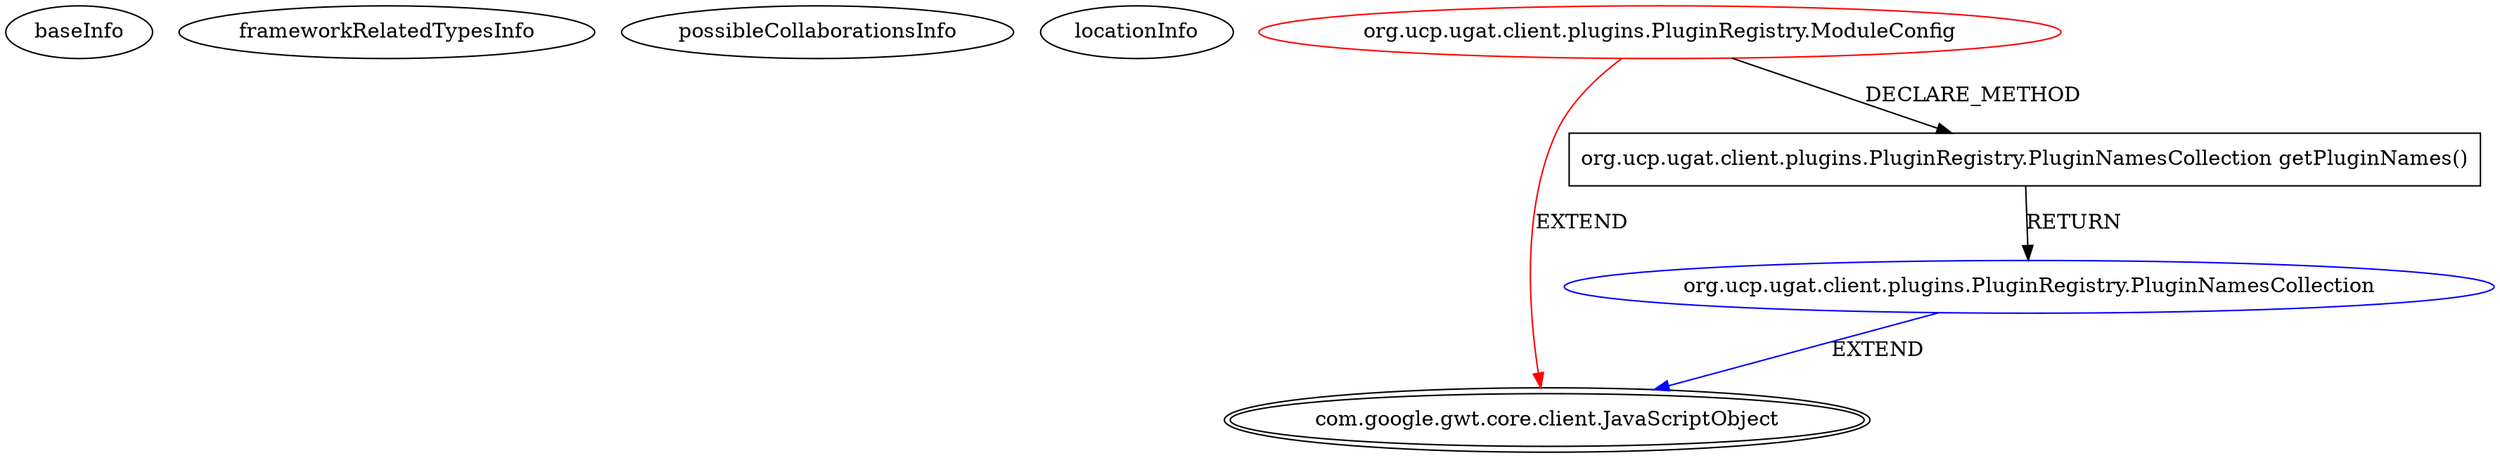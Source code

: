 digraph {
baseInfo[graphId=3078,category="extension_graph",isAnonymous=false,possibleRelation=true]
frameworkRelatedTypesInfo[0="com.google.gwt.core.client.JavaScriptObject"]
possibleCollaborationsInfo[0="3078~CLIENT_METHOD_DECLARATION-RETURN_TYPE-~com.google.gwt.core.client.JavaScriptObject ~com.google.gwt.core.client.JavaScriptObject ~false~false"]
locationInfo[projectName="hmiguellima-ugat",filePath="/hmiguellima-ugat/ugat-master/src/org/ucp/ugat/client/plugins/PluginRegistry.java",contextSignature="ModuleConfig",graphId="3078"]
0[label="org.ucp.ugat.client.plugins.PluginRegistry.ModuleConfig",vertexType="ROOT_CLIENT_CLASS_DECLARATION",isFrameworkType=false,color=red]
1[label="com.google.gwt.core.client.JavaScriptObject",vertexType="FRAMEWORK_CLASS_TYPE",isFrameworkType=true,peripheries=2]
3[label="org.ucp.ugat.client.plugins.PluginRegistry.PluginNamesCollection getPluginNames()",vertexType="CLIENT_METHOD_DECLARATION",isFrameworkType=false,shape=box]
4[label="org.ucp.ugat.client.plugins.PluginRegistry.PluginNamesCollection",vertexType="REFERENCE_CLIENT_CLASS_DECLARATION",isFrameworkType=false,color=blue]
0->1[label="EXTEND",color=red]
0->3[label="DECLARE_METHOD"]
4->1[label="EXTEND",color=blue]
3->4[label="RETURN"]
}
